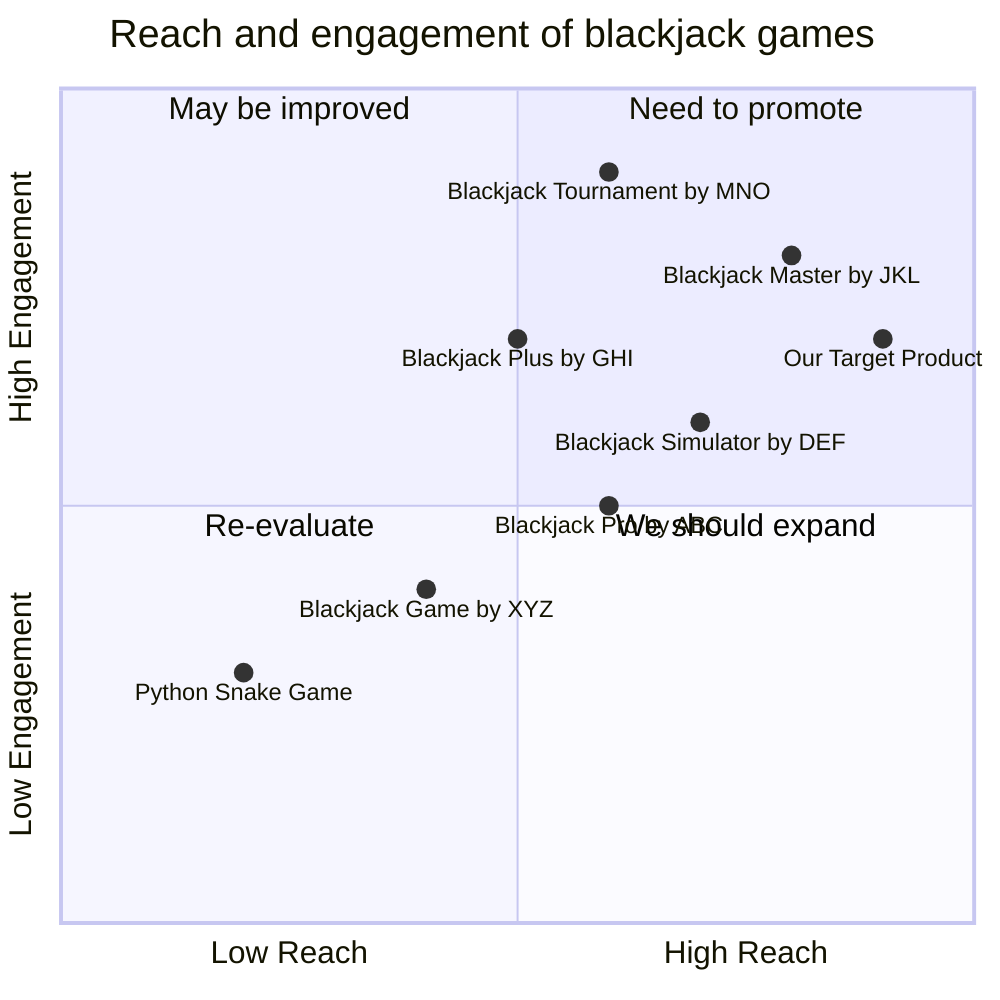 quadrantChart
    title Reach and engagement of blackjack games
    x-axis Low Reach --> High Reach
    y-axis Low Engagement --> High Engagement
    quadrant-1 Need to promote
    quadrant-2 May be improved
    quadrant-3 Re-evaluate
    quadrant-4 We should expand
    "Python Snake Game": [0.2, 0.3]
    "Blackjack Game by XYZ": [0.4, 0.4]
    "Blackjack Pro by ABC": [0.6, 0.5]
    "Blackjack Simulator by DEF": [0.7, 0.6]
    "Blackjack Plus by GHI": [0.5, 0.7]
    "Blackjack Master by JKL": [0.8, 0.8]
    "Blackjack Tournament by MNO": [0.6, 0.9]
    "Our Target Product": [0.9, 0.7]
